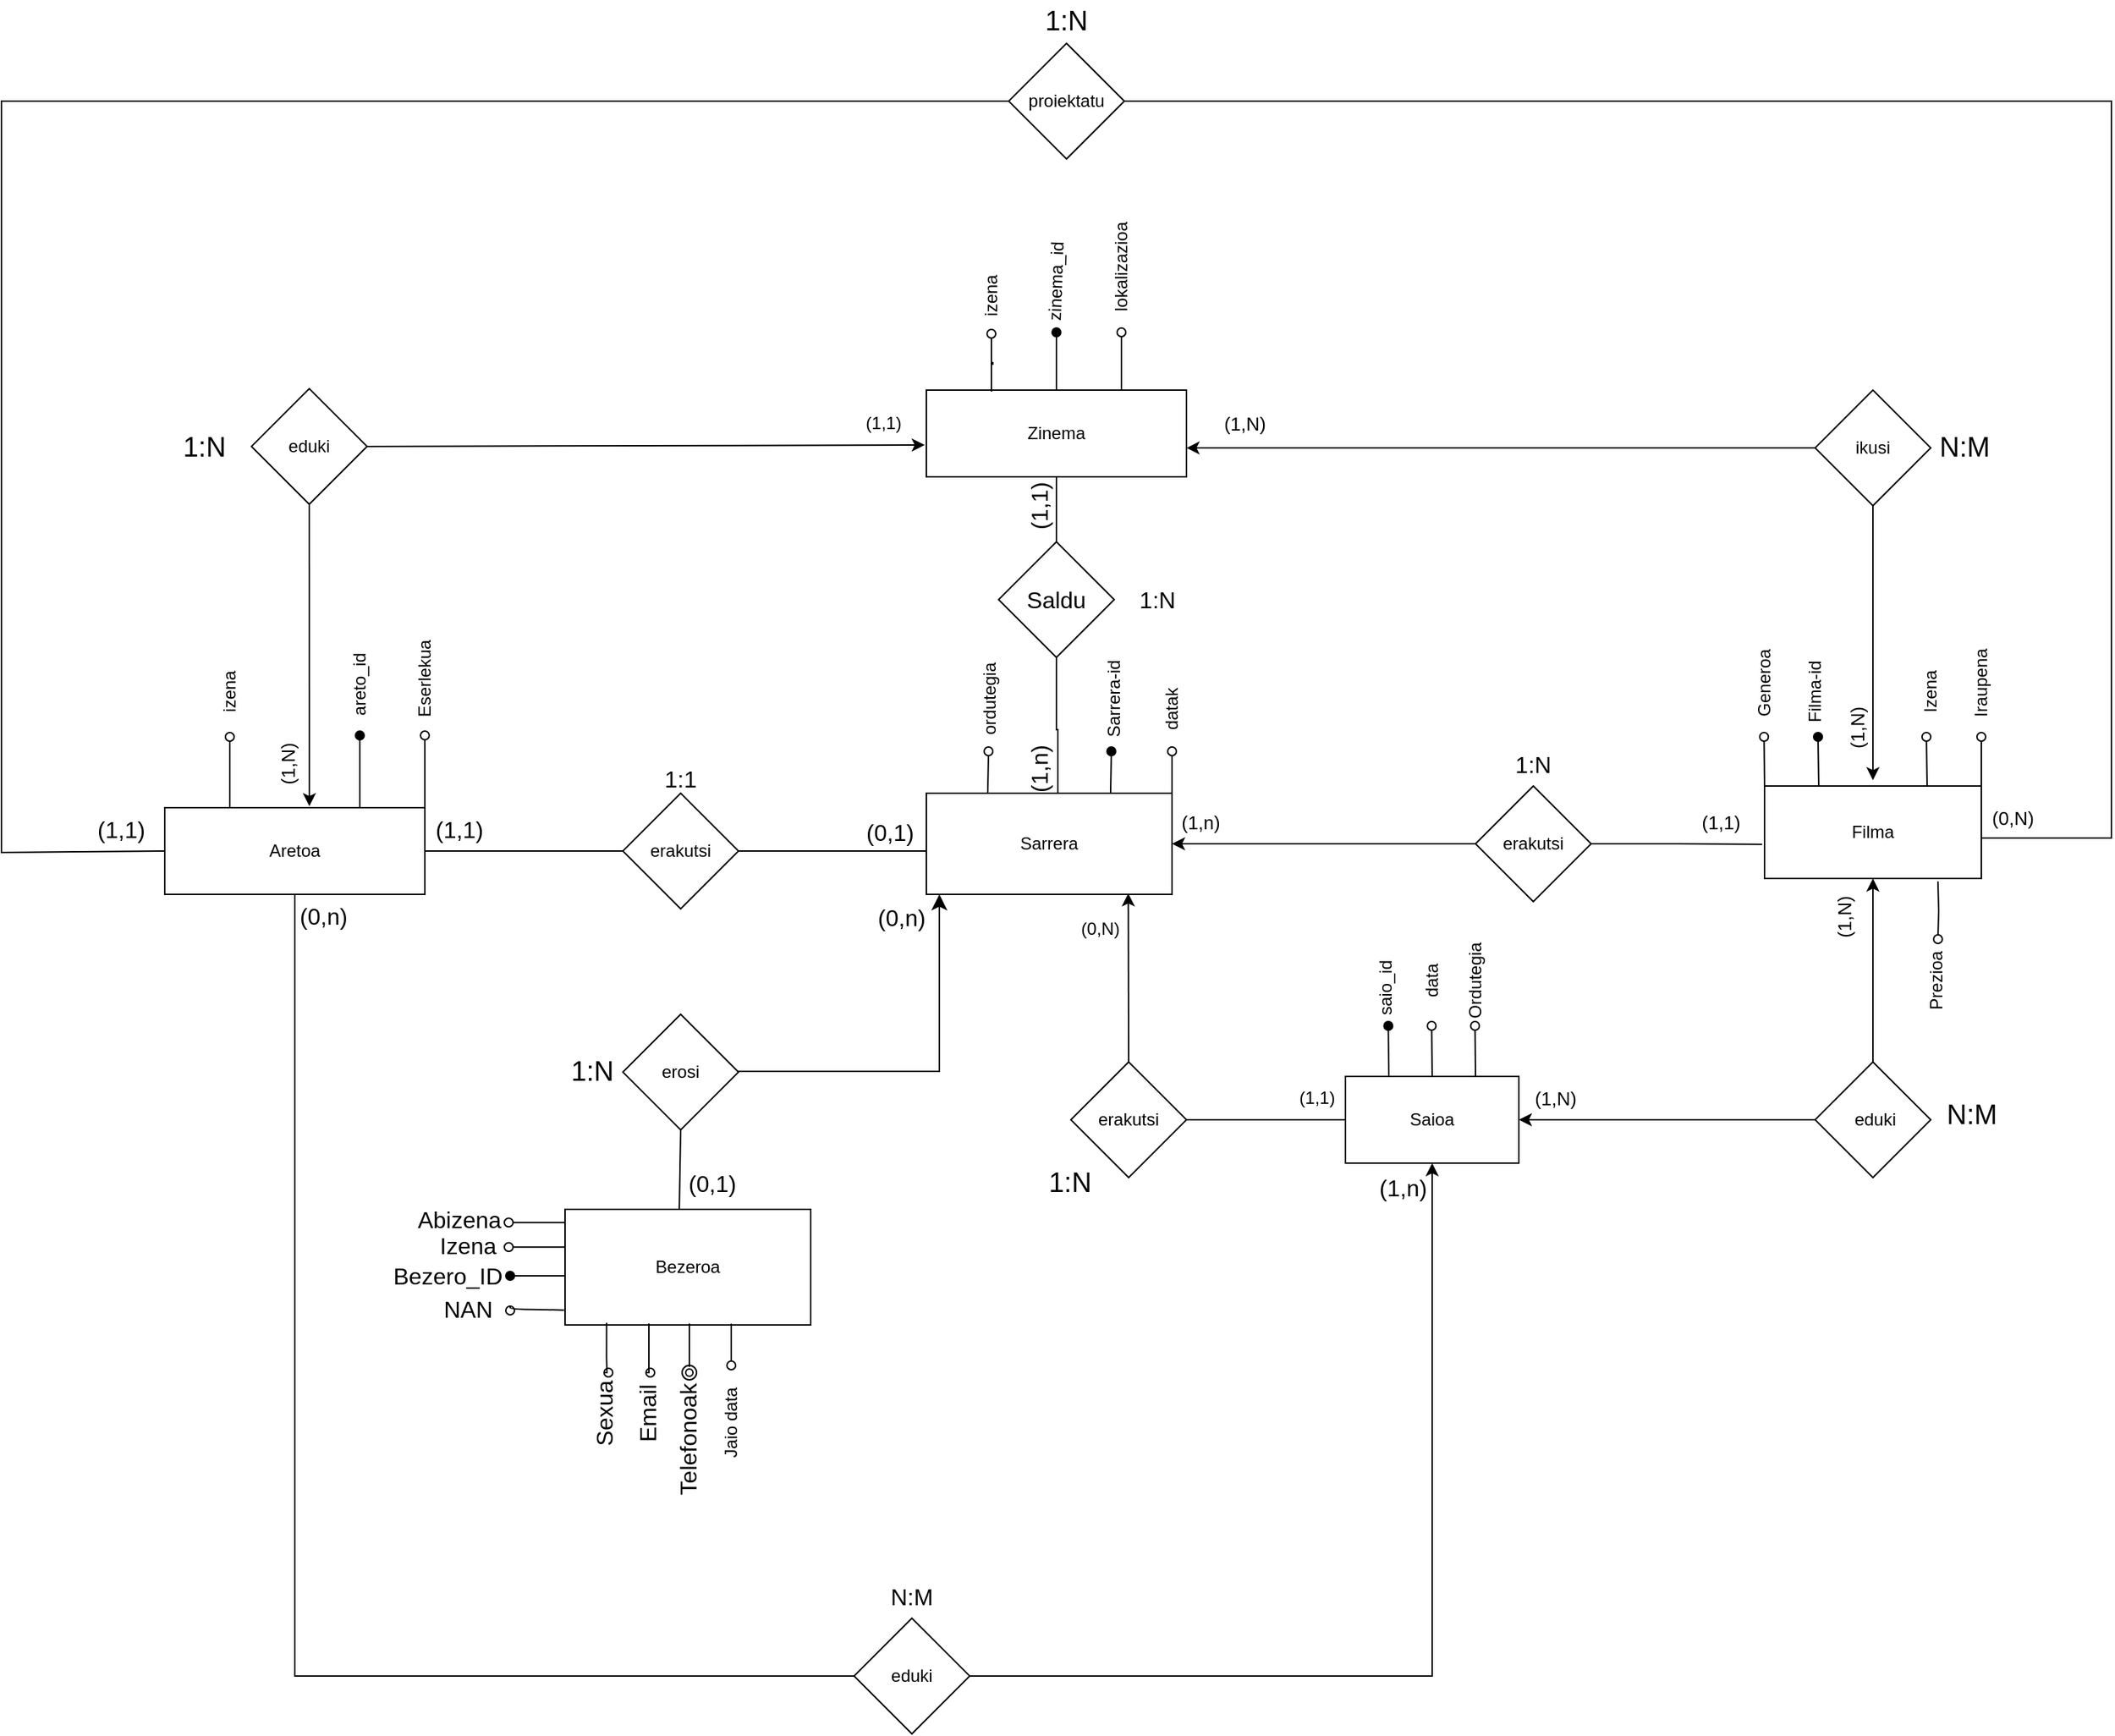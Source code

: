 <mxfile version="23.0.2" type="google">
  <diagram name="Página-1" id="Cx-z2yO7WmjjUm5L6ls4">
    <mxGraphModel grid="1" page="1" gridSize="10" guides="1" tooltips="1" connect="1" arrows="1" fold="1" pageScale="1" pageWidth="827" pageHeight="1169" math="0" shadow="0">
      <root>
        <mxCell id="0" />
        <mxCell id="1" parent="0" />
        <mxCell id="iCEelQpR8W68b0SyWvai-10" style="edgeStyle=orthogonalEdgeStyle;rounded=0;orthogonalLoop=1;jettySize=auto;html=1;exitX=0.5;exitY=0;exitDx=0;exitDy=0;endArrow=oval;endFill=1;strokeWidth=1;" edge="1" parent="1" source="iCEelQpR8W68b0SyWvai-1">
          <mxGeometry relative="1" as="geometry">
            <mxPoint x="430" y="80" as="targetPoint" />
          </mxGeometry>
        </mxCell>
        <mxCell id="iCEelQpR8W68b0SyWvai-11" style="edgeStyle=orthogonalEdgeStyle;rounded=0;orthogonalLoop=1;jettySize=auto;html=1;exitX=0.75;exitY=0;exitDx=0;exitDy=0;endArrow=oval;endFill=0;" edge="1" parent="1" source="iCEelQpR8W68b0SyWvai-1">
          <mxGeometry relative="1" as="geometry">
            <mxPoint x="475" y="80" as="targetPoint" />
          </mxGeometry>
        </mxCell>
        <mxCell id="iCEelQpR8W68b0SyWvai-1" value="Zinema" style="rounded=0;whiteSpace=wrap;html=1;" vertex="1" parent="1">
          <mxGeometry x="340" y="120" width="180" height="60" as="geometry" />
        </mxCell>
        <mxCell id="iCEelQpR8W68b0SyWvai-2" value="" style="endArrow=classic;html=1;rounded=0;entryX=-0.006;entryY=0.633;entryDx=0;entryDy=0;exitX=1;exitY=0.5;exitDx=0;exitDy=0;entryPerimeter=0;endFill=1;" edge="1" parent="1" source="iCEelQpR8W68b0SyWvai-4" target="iCEelQpR8W68b0SyWvai-1">
          <mxGeometry width="50" height="50" relative="1" as="geometry">
            <mxPoint x="180" y="140" as="sourcePoint" />
            <mxPoint x="440" y="380" as="targetPoint" />
          </mxGeometry>
        </mxCell>
        <mxCell id="iCEelQpR8W68b0SyWvai-18" style="edgeStyle=orthogonalEdgeStyle;rounded=0;orthogonalLoop=1;jettySize=auto;html=1;exitX=0.25;exitY=0;exitDx=0;exitDy=0;endArrow=oval;endFill=0;" edge="1" parent="1" source="iCEelQpR8W68b0SyWvai-3">
          <mxGeometry relative="1" as="geometry">
            <mxPoint x="-142" y="360" as="targetPoint" />
            <mxPoint x="-142" y="400" as="sourcePoint" />
          </mxGeometry>
        </mxCell>
        <mxCell id="iCEelQpR8W68b0SyWvai-20" style="edgeStyle=orthogonalEdgeStyle;rounded=0;orthogonalLoop=1;jettySize=auto;html=1;exitX=1;exitY=0;exitDx=0;exitDy=0;endArrow=oval;endFill=0;" edge="1" parent="1" source="iCEelQpR8W68b0SyWvai-3">
          <mxGeometry relative="1" as="geometry">
            <mxPoint x="-7" y="359" as="targetPoint" />
          </mxGeometry>
        </mxCell>
        <mxCell id="iCEelQpR8W68b0SyWvai-38" style="edgeStyle=orthogonalEdgeStyle;rounded=0;orthogonalLoop=1;jettySize=auto;html=1;exitX=1;exitY=0.5;exitDx=0;exitDy=0;endArrow=none;endFill=0;" edge="1" parent="1" source="iCEelQpR8W68b0SyWvai-3">
          <mxGeometry relative="1" as="geometry">
            <mxPoint x="130" y="439" as="targetPoint" />
          </mxGeometry>
        </mxCell>
        <mxCell id="iCEelQpR8W68b0SyWvai-3" value="Aretoa" style="rounded=0;whiteSpace=wrap;html=1;" vertex="1" parent="1">
          <mxGeometry x="-187" y="409" width="180" height="60" as="geometry" />
        </mxCell>
        <mxCell id="iCEelQpR8W68b0SyWvai-4" value="eduki" style="rhombus;whiteSpace=wrap;html=1;" vertex="1" parent="1">
          <mxGeometry x="-127" y="119" width="80" height="80" as="geometry" />
        </mxCell>
        <mxCell id="iCEelQpR8W68b0SyWvai-6" value="" style="endArrow=none;html=1;rounded=0;entryX=0.5;entryY=1;entryDx=0;entryDy=0;exitX=0.556;exitY=-0.017;exitDx=0;exitDy=0;exitPerimeter=0;endFill=0;startArrow=classic;startFill=1;" edge="1" parent="1" source="iCEelQpR8W68b0SyWvai-3" target="iCEelQpR8W68b0SyWvai-4">
          <mxGeometry width="50" height="50" relative="1" as="geometry">
            <mxPoint x="-87" y="269" as="sourcePoint" />
            <mxPoint x="173" y="349" as="targetPoint" />
          </mxGeometry>
        </mxCell>
        <mxCell id="iCEelQpR8W68b0SyWvai-12" value="zinema_id" style="text;html=1;align=center;verticalAlign=middle;resizable=0;points=[];autosize=1;strokeColor=none;fillColor=none;rotation=-88;" vertex="1" parent="1">
          <mxGeometry x="390" y="30" width="80" height="30" as="geometry" />
        </mxCell>
        <mxCell id="iCEelQpR8W68b0SyWvai-13" value="lokalizazioa" style="text;html=1;align=center;verticalAlign=middle;resizable=0;points=[];autosize=1;strokeColor=none;fillColor=none;rotation=-90;" vertex="1" parent="1">
          <mxGeometry x="430" y="20" width="90" height="30" as="geometry" />
        </mxCell>
        <mxCell id="iCEelQpR8W68b0SyWvai-14" style="edgeStyle=orthogonalEdgeStyle;rounded=0;orthogonalLoop=1;jettySize=auto;html=1;exitX=0.75;exitY=0;exitDx=0;exitDy=0;endArrow=oval;endFill=0;" edge="1" parent="1">
          <mxGeometry relative="1" as="geometry">
            <mxPoint x="385" y="81" as="targetPoint" />
            <mxPoint x="385" y="121" as="sourcePoint" />
            <Array as="points">
              <mxPoint x="385" y="101" />
              <mxPoint x="386" y="101" />
              <mxPoint x="386" y="102" />
              <mxPoint x="385" y="102" />
            </Array>
          </mxGeometry>
        </mxCell>
        <mxCell id="iCEelQpR8W68b0SyWvai-15" value="izena" style="text;html=1;align=center;verticalAlign=middle;resizable=0;points=[];autosize=1;strokeColor=none;fillColor=none;rotation=-90;" vertex="1" parent="1">
          <mxGeometry x="360" y="40" width="50" height="30" as="geometry" />
        </mxCell>
        <mxCell id="iCEelQpR8W68b0SyWvai-19" value="izena" style="text;html=1;align=center;verticalAlign=middle;resizable=0;points=[];autosize=1;strokeColor=none;fillColor=none;rotation=-90;" vertex="1" parent="1">
          <mxGeometry x="-167" y="314" width="50" height="30" as="geometry" />
        </mxCell>
        <mxCell id="iCEelQpR8W68b0SyWvai-21" value="Eserlekua" style="text;html=1;align=center;verticalAlign=middle;resizable=0;points=[];autosize=1;strokeColor=none;fillColor=none;rotation=-90;" vertex="1" parent="1">
          <mxGeometry x="-47" y="305" width="80" height="30" as="geometry" />
        </mxCell>
        <mxCell id="iCEelQpR8W68b0SyWvai-24" value="" style="edgeStyle=orthogonalEdgeStyle;rounded=0;orthogonalLoop=1;jettySize=auto;html=1;exitX=0.75;exitY=0;exitDx=0;exitDy=0;endArrow=oval;endFill=1;" edge="1" parent="1" source="iCEelQpR8W68b0SyWvai-3">
          <mxGeometry relative="1" as="geometry">
            <mxPoint x="-52" y="359" as="targetPoint" />
            <mxPoint x="-52" y="269" as="sourcePoint" />
          </mxGeometry>
        </mxCell>
        <mxCell id="iCEelQpR8W68b0SyWvai-17" value="areto_id" style="text;html=1;align=center;verticalAlign=middle;resizable=0;points=[];autosize=1;strokeColor=none;fillColor=none;rotation=-90;" vertex="1" parent="1">
          <mxGeometry x="-87" y="309" width="70" height="30" as="geometry" />
        </mxCell>
        <mxCell id="iCEelQpR8W68b0SyWvai-25" value="" style="endArrow=none;html=1;rounded=0;entryX=0.5;entryY=1;entryDx=0;entryDy=0;" edge="1" parent="1" target="iCEelQpR8W68b0SyWvai-1">
          <mxGeometry width="50" height="50" relative="1" as="geometry">
            <mxPoint x="430" y="250" as="sourcePoint" />
            <mxPoint x="440" y="320" as="targetPoint" />
          </mxGeometry>
        </mxCell>
        <mxCell id="iCEelQpR8W68b0SyWvai-27" style="edgeStyle=orthogonalEdgeStyle;rounded=0;orthogonalLoop=1;jettySize=auto;html=1;exitX=0.5;exitY=1;exitDx=0;exitDy=0;endArrow=none;endFill=0;" edge="1" parent="1" source="iCEelQpR8W68b0SyWvai-26">
          <mxGeometry relative="1" as="geometry">
            <mxPoint x="431" y="390" as="targetPoint" />
            <Array as="points">
              <mxPoint x="430" y="355" />
              <mxPoint x="431" y="355" />
              <mxPoint x="431" y="399" />
            </Array>
          </mxGeometry>
        </mxCell>
        <mxCell id="iCEelQpR8W68b0SyWvai-26" value="" style="rhombus;whiteSpace=wrap;html=1;" vertex="1" parent="1">
          <mxGeometry x="390" y="225" width="80" height="80" as="geometry" />
        </mxCell>
        <mxCell id="iCEelQpR8W68b0SyWvai-29" style="edgeStyle=orthogonalEdgeStyle;rounded=0;orthogonalLoop=1;jettySize=auto;html=1;exitX=0.75;exitY=0;exitDx=0;exitDy=0;endArrow=oval;endFill=1;" edge="1" parent="1" source="iCEelQpR8W68b0SyWvai-28">
          <mxGeometry relative="1" as="geometry">
            <mxPoint x="468" y="370" as="targetPoint" />
          </mxGeometry>
        </mxCell>
        <mxCell id="iCEelQpR8W68b0SyWvai-30" style="edgeStyle=orthogonalEdgeStyle;rounded=0;orthogonalLoop=1;jettySize=auto;html=1;exitX=0.25;exitY=0;exitDx=0;exitDy=0;endArrow=oval;endFill=0;" edge="1" parent="1" source="iCEelQpR8W68b0SyWvai-28">
          <mxGeometry relative="1" as="geometry">
            <mxPoint x="383" y="370" as="targetPoint" />
          </mxGeometry>
        </mxCell>
        <mxCell id="iCEelQpR8W68b0SyWvai-31" style="edgeStyle=orthogonalEdgeStyle;rounded=0;orthogonalLoop=1;jettySize=auto;html=1;exitX=1;exitY=0;exitDx=0;exitDy=0;endArrow=oval;endFill=0;" edge="1" parent="1" source="iCEelQpR8W68b0SyWvai-28">
          <mxGeometry relative="1" as="geometry">
            <mxPoint x="510" y="370" as="targetPoint" />
          </mxGeometry>
        </mxCell>
        <mxCell id="iCEelQpR8W68b0SyWvai-42" style="edgeStyle=orthogonalEdgeStyle;rounded=0;orthogonalLoop=1;jettySize=auto;html=1;exitX=1;exitY=0.5;exitDx=0;exitDy=0;endArrow=none;endFill=0;startArrow=classic;startFill=1;" edge="1" parent="1" source="iCEelQpR8W68b0SyWvai-28">
          <mxGeometry relative="1" as="geometry">
            <mxPoint x="720" y="434" as="targetPoint" />
          </mxGeometry>
        </mxCell>
        <mxCell id="iCEelQpR8W68b0SyWvai-28" value="Sarrera" style="rounded=0;whiteSpace=wrap;html=1;" vertex="1" parent="1">
          <mxGeometry x="340" y="399" width="170" height="70" as="geometry" />
        </mxCell>
        <mxCell id="iCEelQpR8W68b0SyWvai-32" value="Sarrera-id" style="text;html=1;align=center;verticalAlign=middle;resizable=0;points=[];autosize=1;strokeColor=none;fillColor=none;rotation=-90;" vertex="1" parent="1">
          <mxGeometry x="430" y="319" width="80" height="30" as="geometry" />
        </mxCell>
        <mxCell id="iCEelQpR8W68b0SyWvai-33" value="datak" style="text;html=1;align=center;verticalAlign=middle;resizable=0;points=[];autosize=1;strokeColor=none;fillColor=none;rotation=-90;" vertex="1" parent="1">
          <mxGeometry x="485" y="326" width="50" height="30" as="geometry" />
        </mxCell>
        <mxCell id="iCEelQpR8W68b0SyWvai-34" value="ordutegia" style="text;html=1;align=center;verticalAlign=middle;resizable=0;points=[];autosize=1;strokeColor=none;fillColor=none;rotation=-90;" vertex="1" parent="1">
          <mxGeometry x="349" y="319" width="70" height="30" as="geometry" />
        </mxCell>
        <mxCell id="_75wZV00d6pTDZspQu4P-1" value="Saldu" style="text;html=1;strokeColor=none;fillColor=none;align=center;verticalAlign=middle;whiteSpace=wrap;rounded=0;fontSize=16;" vertex="1" parent="1">
          <mxGeometry x="405" y="255" width="50" height="20" as="geometry" />
        </mxCell>
        <mxCell id="iCEelQpR8W68b0SyWvai-39" value="erakutsi" style="rhombus;whiteSpace=wrap;html=1;" vertex="1" parent="1">
          <mxGeometry x="130" y="399" width="80" height="80" as="geometry" />
        </mxCell>
        <mxCell id="iCEelQpR8W68b0SyWvai-41" style="edgeStyle=orthogonalEdgeStyle;rounded=0;orthogonalLoop=1;jettySize=auto;html=1;exitX=1;exitY=0.5;exitDx=0;exitDy=0;endArrow=none;endFill=0;" edge="1" parent="1" source="iCEelQpR8W68b0SyWvai-39">
          <mxGeometry relative="1" as="geometry">
            <mxPoint x="340" y="439" as="targetPoint" />
          </mxGeometry>
        </mxCell>
        <mxCell id="iCEelQpR8W68b0SyWvai-43" value="erakutsi" style="rhombus;whiteSpace=wrap;html=1;" vertex="1" parent="1">
          <mxGeometry x="720" y="394" width="80" height="80" as="geometry" />
        </mxCell>
        <mxCell id="ZefZ5wgN9eoWKqnJJMVi-10" style="edgeStyle=orthogonalEdgeStyle;rounded=0;orthogonalLoop=1;jettySize=auto;html=1;exitX=1;exitY=0.5;exitDx=0;exitDy=0;entryX=1;entryY=0.5;entryDx=0;entryDy=0;endArrow=none;endFill=0;" edge="1" parent="1" source="iCEelQpR8W68b0SyWvai-45" target="C2vpB9DQUcM9V20TogkW-36">
          <mxGeometry relative="1" as="geometry">
            <Array as="points">
              <mxPoint x="1070" y="430" />
              <mxPoint x="1160" y="430" />
              <mxPoint x="1160" y="-80" />
            </Array>
            <mxPoint x="1070" y="478.0" as="sourcePoint" />
            <mxPoint x="660" y="895" as="targetPoint" />
          </mxGeometry>
        </mxCell>
        <mxCell id="ZefZ5wgN9eoWKqnJJMVi-11" style="edgeStyle=orthogonalEdgeStyle;rounded=0;orthogonalLoop=1;jettySize=auto;html=1;exitX=0.5;exitY=1;exitDx=0;exitDy=0;endArrow=none;endFill=0;startArrow=classic;startFill=1;" edge="1" parent="1" source="iCEelQpR8W68b0SyWvai-45" target="ZefZ5wgN9eoWKqnJJMVi-12">
          <mxGeometry relative="1" as="geometry">
            <mxPoint x="995" y="540" as="targetPoint" />
          </mxGeometry>
        </mxCell>
        <mxCell id="ZefZ5wgN9eoWKqnJJMVi-20" style="edgeStyle=orthogonalEdgeStyle;rounded=0;orthogonalLoop=1;jettySize=auto;html=1;exitX=0.25;exitY=0;exitDx=0;exitDy=0;endArrow=oval;endFill=1;" edge="1" parent="1" source="iCEelQpR8W68b0SyWvai-45">
          <mxGeometry relative="1" as="geometry">
            <mxPoint x="957" y="360" as="targetPoint" />
          </mxGeometry>
        </mxCell>
        <mxCell id="ZefZ5wgN9eoWKqnJJMVi-21" style="edgeStyle=orthogonalEdgeStyle;rounded=0;orthogonalLoop=1;jettySize=auto;html=1;exitX=0.75;exitY=0;exitDx=0;exitDy=0;endArrow=oval;endFill=0;" edge="1" parent="1" source="iCEelQpR8W68b0SyWvai-45">
          <mxGeometry relative="1" as="geometry">
            <mxPoint x="1032" y="360" as="targetPoint" />
          </mxGeometry>
        </mxCell>
        <mxCell id="ZefZ5wgN9eoWKqnJJMVi-22" style="edgeStyle=orthogonalEdgeStyle;rounded=0;orthogonalLoop=1;jettySize=auto;html=1;exitX=1;exitY=0;exitDx=0;exitDy=0;endArrow=oval;endFill=0;" edge="1" parent="1" source="iCEelQpR8W68b0SyWvai-45">
          <mxGeometry relative="1" as="geometry">
            <mxPoint x="1070" y="360" as="targetPoint" />
          </mxGeometry>
        </mxCell>
        <mxCell id="ZefZ5wgN9eoWKqnJJMVi-23" style="edgeStyle=orthogonalEdgeStyle;rounded=0;orthogonalLoop=1;jettySize=auto;html=1;exitX=0;exitY=0;exitDx=0;exitDy=0;endArrow=oval;endFill=0;" edge="1" parent="1" source="iCEelQpR8W68b0SyWvai-45">
          <mxGeometry relative="1" as="geometry">
            <mxPoint x="919.667" y="360" as="targetPoint" />
          </mxGeometry>
        </mxCell>
        <mxCell id="iCEelQpR8W68b0SyWvai-45" value="Filma" style="rounded=0;whiteSpace=wrap;html=1;" vertex="1" parent="1">
          <mxGeometry x="920" y="394" width="150" height="64" as="geometry" />
        </mxCell>
        <mxCell id="iCEelQpR8W68b0SyWvai-50" value="" style="endArrow=none;html=1;rounded=0;entryX=0;entryY=0.5;entryDx=0;entryDy=0;exitX=0;exitY=0.5;exitDx=0;exitDy=0;" edge="1" parent="1" source="C2vpB9DQUcM9V20TogkW-36" target="iCEelQpR8W68b0SyWvai-3">
          <mxGeometry width="50" height="50" relative="1" as="geometry">
            <mxPoint x="580" y="893" as="sourcePoint" />
            <mxPoint x="-97" y="490" as="targetPoint" />
            <Array as="points">
              <mxPoint x="-300" y="-80" />
              <mxPoint x="-300" y="440" />
            </Array>
          </mxGeometry>
        </mxCell>
        <mxCell id="iCEelQpR8W68b0SyWvai-52" value="" style="endArrow=none;html=1;rounded=0;entryX=0.5;entryY=1;entryDx=0;entryDy=0;endFill=0;startArrow=classic;startFill=1;" edge="1" parent="1" target="iCEelQpR8W68b0SyWvai-53">
          <mxGeometry width="50" height="50" relative="1" as="geometry">
            <mxPoint x="995" y="390" as="sourcePoint" />
            <mxPoint x="1000" y="210" as="targetPoint" />
            <Array as="points" />
          </mxGeometry>
        </mxCell>
        <mxCell id="iCEelQpR8W68b0SyWvai-54" style="edgeStyle=orthogonalEdgeStyle;rounded=0;orthogonalLoop=1;jettySize=auto;html=1;exitX=0;exitY=0.5;exitDx=0;exitDy=0;entryX=1;entryY=0.667;entryDx=0;entryDy=0;entryPerimeter=0;endArrow=classic;endFill=1;" edge="1" parent="1" source="iCEelQpR8W68b0SyWvai-53" target="iCEelQpR8W68b0SyWvai-1">
          <mxGeometry relative="1" as="geometry" />
        </mxCell>
        <mxCell id="iCEelQpR8W68b0SyWvai-53" value="ikusi" style="rhombus;whiteSpace=wrap;html=1;" vertex="1" parent="1">
          <mxGeometry x="955" y="120" width="80" height="80" as="geometry" />
        </mxCell>
        <mxCell id="ZefZ5wgN9eoWKqnJJMVi-4" value="Bezeroa" style="rounded=0;whiteSpace=wrap;html=1;" vertex="1" parent="1">
          <mxGeometry x="90" y="687" width="170" height="80" as="geometry" />
        </mxCell>
        <mxCell id="ZefZ5wgN9eoWKqnJJMVi-7" value="" style="endArrow=none;html=1;rounded=0;entryX=0.465;entryY=0;entryDx=0;entryDy=0;exitX=0.5;exitY=1;exitDx=0;exitDy=0;entryPerimeter=0;endFill=0;" edge="1" parent="1" source="ZefZ5wgN9eoWKqnJJMVi-9" target="ZefZ5wgN9eoWKqnJJMVi-4">
          <mxGeometry width="50" height="50" relative="1" as="geometry">
            <mxPoint x="175" y="617" as="sourcePoint" />
            <mxPoint x="235" y="517" as="targetPoint" />
          </mxGeometry>
        </mxCell>
        <mxCell id="ZefZ5wgN9eoWKqnJJMVi-9" value="erosi" style="rhombus;whiteSpace=wrap;html=1;" vertex="1" parent="1">
          <mxGeometry x="130" y="552" width="80" height="80" as="geometry" />
        </mxCell>
        <mxCell id="C2vpB9DQUcM9V20TogkW-6" value="" style="endArrow=none;html=1;rounded=0;fontSize=12;startSize=8;endSize=8;curved=1;" edge="1" parent="1">
          <mxGeometry width="50" height="50" relative="1" as="geometry">
            <mxPoint x="209" y="591.5" as="sourcePoint" />
            <mxPoint x="349" y="591.5" as="targetPoint" />
          </mxGeometry>
        </mxCell>
        <mxCell id="ZefZ5wgN9eoWKqnJJMVi-12" value="&amp;nbsp;eduki" style="rhombus;whiteSpace=wrap;html=1;" vertex="1" parent="1">
          <mxGeometry x="955" y="585" width="80" height="80" as="geometry" />
        </mxCell>
        <mxCell id="ZefZ5wgN9eoWKqnJJMVi-13" value="" style="endArrow=none;html=1;rounded=0;entryX=0;entryY=0.5;entryDx=0;entryDy=0;startArrow=classic;startFill=1;" edge="1" parent="1" target="ZefZ5wgN9eoWKqnJJMVi-12">
          <mxGeometry width="50" height="50" relative="1" as="geometry">
            <mxPoint x="750" y="625" as="sourcePoint" />
            <mxPoint x="870" y="610" as="targetPoint" />
          </mxGeometry>
        </mxCell>
        <mxCell id="ZefZ5wgN9eoWKqnJJMVi-28" style="edgeStyle=orthogonalEdgeStyle;rounded=0;orthogonalLoop=1;jettySize=auto;html=1;exitX=0.5;exitY=1;exitDx=0;exitDy=0;endArrow=none;endFill=0;startArrow=classic;startFill=1;" edge="1" parent="1" source="ZefZ5wgN9eoWKqnJJMVi-15" target="ZefZ5wgN9eoWKqnJJMVi-29">
          <mxGeometry relative="1" as="geometry">
            <mxPoint x="230" y="1011.667" as="targetPoint" />
            <Array as="points">
              <mxPoint x="690" y="1010" />
            </Array>
          </mxGeometry>
        </mxCell>
        <mxCell id="ZefZ5wgN9eoWKqnJJMVi-35" style="edgeStyle=orthogonalEdgeStyle;rounded=0;orthogonalLoop=1;jettySize=auto;html=1;exitX=0.25;exitY=0;exitDx=0;exitDy=0;endArrow=oval;endFill=1;" edge="1" parent="1" source="ZefZ5wgN9eoWKqnJJMVi-15">
          <mxGeometry relative="1" as="geometry">
            <mxPoint x="659.667" y="560" as="targetPoint" />
          </mxGeometry>
        </mxCell>
        <mxCell id="ZefZ5wgN9eoWKqnJJMVi-36" style="edgeStyle=orthogonalEdgeStyle;rounded=0;orthogonalLoop=1;jettySize=auto;html=1;exitX=0.5;exitY=0;exitDx=0;exitDy=0;endArrow=oval;endFill=0;" edge="1" parent="1" source="ZefZ5wgN9eoWKqnJJMVi-15">
          <mxGeometry relative="1" as="geometry">
            <mxPoint x="689.667" y="560" as="targetPoint" />
          </mxGeometry>
        </mxCell>
        <mxCell id="ZefZ5wgN9eoWKqnJJMVi-37" style="edgeStyle=orthogonalEdgeStyle;rounded=0;orthogonalLoop=1;jettySize=auto;html=1;exitX=0.75;exitY=0;exitDx=0;exitDy=0;endArrow=oval;endFill=0;" edge="1" parent="1" source="ZefZ5wgN9eoWKqnJJMVi-15">
          <mxGeometry relative="1" as="geometry">
            <mxPoint x="719.667" y="560" as="targetPoint" />
          </mxGeometry>
        </mxCell>
        <mxCell id="ZefZ5wgN9eoWKqnJJMVi-15" value="Saioa" style="rounded=0;whiteSpace=wrap;html=1;" vertex="1" parent="1">
          <mxGeometry x="630" y="595" width="120" height="60" as="geometry" />
        </mxCell>
        <mxCell id="ZefZ5wgN9eoWKqnJJMVi-16" value="erakutsi" style="rhombus;whiteSpace=wrap;html=1;" vertex="1" parent="1">
          <mxGeometry x="440" y="585" width="80" height="80" as="geometry" />
        </mxCell>
        <mxCell id="ZefZ5wgN9eoWKqnJJMVi-17" value="" style="endArrow=none;html=1;rounded=0;entryX=1;entryY=0.5;entryDx=0;entryDy=0;exitX=0;exitY=0.5;exitDx=0;exitDy=0;" edge="1" parent="1" source="ZefZ5wgN9eoWKqnJJMVi-15" target="ZefZ5wgN9eoWKqnJJMVi-16">
          <mxGeometry width="50" height="50" relative="1" as="geometry">
            <mxPoint x="660" y="740" as="sourcePoint" />
            <mxPoint x="710" y="720" as="targetPoint" />
          </mxGeometry>
        </mxCell>
        <mxCell id="ZefZ5wgN9eoWKqnJJMVi-18" value="" style="endArrow=classic;html=1;rounded=0;entryX=0.822;entryY=0.99;entryDx=0;entryDy=0;entryPerimeter=0;exitX=0.5;exitY=0;exitDx=0;exitDy=0;endFill=1;" edge="1" parent="1" source="ZefZ5wgN9eoWKqnJJMVi-16" target="iCEelQpR8W68b0SyWvai-28">
          <mxGeometry width="50" height="50" relative="1" as="geometry">
            <mxPoint x="480" y="580" as="sourcePoint" />
            <mxPoint x="560" y="610" as="targetPoint" />
          </mxGeometry>
        </mxCell>
        <mxCell id="ZefZ5wgN9eoWKqnJJMVi-19" style="edgeStyle=orthogonalEdgeStyle;rounded=0;orthogonalLoop=1;jettySize=auto;html=1;exitX=1;exitY=0.5;exitDx=0;exitDy=0;entryX=-0.011;entryY=0.63;entryDx=0;entryDy=0;entryPerimeter=0;endArrow=none;endFill=0;" edge="1" parent="1" source="iCEelQpR8W68b0SyWvai-43" target="iCEelQpR8W68b0SyWvai-45">
          <mxGeometry relative="1" as="geometry" />
        </mxCell>
        <mxCell id="C2vpB9DQUcM9V20TogkW-9" value="Bezero_ID" style="text;html=1;strokeColor=none;fillColor=none;align=center;verticalAlign=middle;whiteSpace=wrap;rounded=0;fontSize=16;" vertex="1" parent="1">
          <mxGeometry x="-21" y="718" width="60" height="30" as="geometry" />
        </mxCell>
        <mxCell id="C2vpB9DQUcM9V20TogkW-10" style="edgeStyle=orthogonalEdgeStyle;rounded=0;orthogonalLoop=1;jettySize=auto;html=1;exitX=0;exitY=0.5;exitDx=0;exitDy=0;endArrow=oval;endFill=1;entryX=0.983;entryY=0.586;entryDx=0;entryDy=0;entryPerimeter=0;" edge="1" parent="1">
          <mxGeometry relative="1" as="geometry">
            <mxPoint x="51.98" y="733.58" as="targetPoint" />
            <mxPoint x="90" y="733" as="sourcePoint" />
          </mxGeometry>
        </mxCell>
        <mxCell id="C2vpB9DQUcM9V20TogkW-13" style="edgeStyle=orthogonalEdgeStyle;rounded=1;orthogonalLoop=1;jettySize=auto;html=1;exitX=0.002;exitY=0.809;exitDx=0;exitDy=0;endArrow=oval;endFill=0;exitPerimeter=0;entryX=1;entryY=0.5;entryDx=0;entryDy=0;strokeColor=default;curved=0;" edge="1" parent="1">
          <mxGeometry relative="1" as="geometry">
            <mxPoint x="52" y="757" as="targetPoint" />
            <mxPoint x="89.34" y="756.72" as="sourcePoint" />
            <Array as="points">
              <mxPoint x="87" y="757" />
              <mxPoint x="52" y="756" />
            </Array>
          </mxGeometry>
        </mxCell>
        <mxCell id="C2vpB9DQUcM9V20TogkW-14" value="NAN" style="text;html=1;strokeColor=none;fillColor=none;align=center;verticalAlign=middle;whiteSpace=wrap;rounded=0;fontSize=16;" vertex="1" parent="1">
          <mxGeometry x="-7" y="741" width="60" height="30" as="geometry" />
        </mxCell>
        <mxCell id="ZefZ5wgN9eoWKqnJJMVi-24" value="Filma-id" style="text;html=1;align=center;verticalAlign=middle;resizable=0;points=[];autosize=1;strokeColor=none;fillColor=none;rotation=-90;" vertex="1" parent="1">
          <mxGeometry x="920" y="314" width="70" height="30" as="geometry" />
        </mxCell>
        <mxCell id="ZefZ5wgN9eoWKqnJJMVi-25" value="Izena" style="text;html=1;align=center;verticalAlign=middle;resizable=0;points=[];autosize=1;strokeColor=none;fillColor=none;rotation=-90;" vertex="1" parent="1">
          <mxGeometry x="1010" y="314" width="50" height="30" as="geometry" />
        </mxCell>
        <mxCell id="ZefZ5wgN9eoWKqnJJMVi-26" value="Iraupena" style="text;html=1;align=center;verticalAlign=middle;resizable=0;points=[];autosize=1;strokeColor=none;fillColor=none;rotation=-90;" vertex="1" parent="1">
          <mxGeometry x="1035" y="308" width="70" height="30" as="geometry" />
        </mxCell>
        <mxCell id="ZefZ5wgN9eoWKqnJJMVi-27" value="Generoa" style="text;html=1;align=center;verticalAlign=middle;resizable=0;points=[];autosize=1;strokeColor=none;fillColor=none;rotation=-90;" vertex="1" parent="1">
          <mxGeometry x="885" y="308" width="70" height="30" as="geometry" />
        </mxCell>
        <mxCell id="C2vpB9DQUcM9V20TogkW-19" style="edgeStyle=orthogonalEdgeStyle;rounded=0;orthogonalLoop=1;jettySize=auto;html=1;exitX=-0.006;exitY=0.214;exitDx=0;exitDy=0;endArrow=oval;endFill=0;exitPerimeter=0;" edge="1" parent="1">
          <mxGeometry relative="1" as="geometry">
            <mxPoint x="51" y="713" as="targetPoint" />
            <mxPoint x="89.98" y="713.12" as="sourcePoint" />
          </mxGeometry>
        </mxCell>
        <mxCell id="C2vpB9DQUcM9V20TogkW-20" value="Izena" style="text;html=1;strokeColor=none;fillColor=none;align=center;verticalAlign=middle;whiteSpace=wrap;rounded=0;fontSize=16;" vertex="1" parent="1">
          <mxGeometry x="-7" y="697" width="60" height="30" as="geometry" />
        </mxCell>
        <mxCell id="C2vpB9DQUcM9V20TogkW-21" style="edgeStyle=orthogonalEdgeStyle;rounded=0;orthogonalLoop=1;jettySize=auto;html=1;exitX=-0.006;exitY=0.214;exitDx=0;exitDy=0;endArrow=oval;endFill=0;exitPerimeter=0;" edge="1" parent="1">
          <mxGeometry relative="1" as="geometry">
            <mxPoint x="51" y="696" as="targetPoint" />
            <mxPoint x="89.98" y="696.12" as="sourcePoint" />
          </mxGeometry>
        </mxCell>
        <mxCell id="C2vpB9DQUcM9V20TogkW-22" value="Abizena" style="text;html=1;strokeColor=none;fillColor=none;align=center;verticalAlign=middle;whiteSpace=wrap;rounded=0;fontSize=16;" vertex="1" parent="1">
          <mxGeometry x="-13" y="679" width="60" height="30" as="geometry" />
        </mxCell>
        <mxCell id="C2vpB9DQUcM9V20TogkW-23" style="edgeStyle=orthogonalEdgeStyle;rounded=0;orthogonalLoop=1;jettySize=auto;html=1;exitX=0.169;exitY=0.982;exitDx=0;exitDy=0;endArrow=oval;endFill=0;exitPerimeter=0;" edge="1" parent="1" source="ZefZ5wgN9eoWKqnJJMVi-4">
          <mxGeometry relative="1" as="geometry">
            <mxPoint x="120" y="800" as="targetPoint" />
            <mxPoint x="99.98" y="706.12" as="sourcePoint" />
            <Array as="points">
              <mxPoint x="119" y="790" />
              <mxPoint x="119" y="790" />
              <mxPoint x="119" y="800" />
            </Array>
          </mxGeometry>
        </mxCell>
        <mxCell id="C2vpB9DQUcM9V20TogkW-24" value="Sexua" style="text;html=1;strokeColor=none;fillColor=none;align=center;verticalAlign=middle;whiteSpace=wrap;rounded=0;fontSize=16;rotation=-90;" vertex="1" parent="1">
          <mxGeometry x="87" y="813" width="60" height="30" as="geometry" />
        </mxCell>
        <mxCell id="C2vpB9DQUcM9V20TogkW-25" style="edgeStyle=orthogonalEdgeStyle;rounded=0;orthogonalLoop=1;jettySize=auto;html=1;exitX=0.169;exitY=0.982;exitDx=0;exitDy=0;endArrow=oval;endFill=0;exitPerimeter=0;" edge="1" parent="1">
          <mxGeometry relative="1" as="geometry">
            <mxPoint x="149" y="800" as="targetPoint" />
            <mxPoint x="148" y="766" as="sourcePoint" />
            <Array as="points">
              <mxPoint x="148" y="790" />
              <mxPoint x="148" y="790" />
              <mxPoint x="148" y="800" />
            </Array>
          </mxGeometry>
        </mxCell>
        <mxCell id="C2vpB9DQUcM9V20TogkW-26" value="Email" style="text;html=1;strokeColor=none;fillColor=none;align=center;verticalAlign=middle;whiteSpace=wrap;rounded=0;fontSize=16;rotation=-90;" vertex="1" parent="1">
          <mxGeometry x="117" y="813" width="60" height="30" as="geometry" />
        </mxCell>
        <mxCell id="C2vpB9DQUcM9V20TogkW-28" value="Telefonoak" style="text;html=1;strokeColor=none;fillColor=none;align=center;verticalAlign=middle;whiteSpace=wrap;rounded=0;fontSize=16;rotation=-90;" vertex="1" parent="1">
          <mxGeometry x="145" y="831" width="60" height="30" as="geometry" />
        </mxCell>
        <mxCell id="C2vpB9DQUcM9V20TogkW-29" value="" style="ellipse;whiteSpace=wrap;html=1;aspect=fixed;fontSize=16;" vertex="1" parent="1">
          <mxGeometry x="171" y="795" width="10" height="10" as="geometry" />
        </mxCell>
        <mxCell id="C2vpB9DQUcM9V20TogkW-33" value="" style="endArrow=none;html=1;rounded=0;fontSize=12;startSize=8;endSize=8;curved=1;" edge="1" parent="1">
          <mxGeometry width="50" height="50" relative="1" as="geometry">
            <mxPoint x="176" y="796" as="sourcePoint" />
            <mxPoint x="176" y="766" as="targetPoint" />
            <Array as="points">
              <mxPoint x="176" y="786" />
            </Array>
          </mxGeometry>
        </mxCell>
        <mxCell id="C2vpB9DQUcM9V20TogkW-34" value="" style="ellipse;whiteSpace=wrap;html=1;aspect=fixed;fontSize=16;strokeWidth=1;" vertex="1" parent="1">
          <mxGeometry x="173.5" y="797.5" width="5" height="5" as="geometry" />
        </mxCell>
        <mxCell id="C2vpB9DQUcM9V20TogkW-36" value="proiektatu" style="rhombus;whiteSpace=wrap;html=1;" vertex="1" parent="1">
          <mxGeometry x="397" y="-120" width="80" height="80" as="geometry" />
        </mxCell>
        <mxCell id="ZefZ5wgN9eoWKqnJJMVi-30" style="edgeStyle=orthogonalEdgeStyle;rounded=0;orthogonalLoop=1;jettySize=auto;html=1;exitX=0;exitY=0.5;exitDx=0;exitDy=0;endArrow=none;endFill=0;entryX=0.5;entryY=1;entryDx=0;entryDy=0;" edge="1" parent="1" source="ZefZ5wgN9eoWKqnJJMVi-29" target="iCEelQpR8W68b0SyWvai-3">
          <mxGeometry relative="1" as="geometry">
            <mxPoint x="-110.0" y="470" as="targetPoint" />
          </mxGeometry>
        </mxCell>
        <mxCell id="ZefZ5wgN9eoWKqnJJMVi-29" value="eduki" style="rhombus;whiteSpace=wrap;html=1;" vertex="1" parent="1">
          <mxGeometry x="290" y="969.997" width="80" height="80" as="geometry" />
        </mxCell>
        <mxCell id="C2vpB9DQUcM9V20TogkW-39" style="edgeStyle=orthogonalEdgeStyle;rounded=0;orthogonalLoop=1;jettySize=auto;html=1;endArrow=oval;endFill=0;" edge="1" parent="1">
          <mxGeometry relative="1" as="geometry">
            <mxPoint x="1040" y="500" as="targetPoint" />
            <mxPoint x="1040" y="460" as="sourcePoint" />
          </mxGeometry>
        </mxCell>
        <mxCell id="C2vpB9DQUcM9V20TogkW-40" value="Prezioa" style="text;html=1;align=center;verticalAlign=middle;resizable=0;points=[];autosize=1;strokeColor=none;fillColor=none;rotation=-90;" vertex="1" parent="1">
          <mxGeometry x="1009" y="514" width="60" height="30" as="geometry" />
        </mxCell>
        <mxCell id="ZefZ5wgN9eoWKqnJJMVi-32" style="edgeStyle=orthogonalEdgeStyle;rounded=0;orthogonalLoop=1;jettySize=auto;html=1;exitX=-0.006;exitY=0.214;exitDx=0;exitDy=0;endArrow=oval;endFill=0;exitPerimeter=0;" edge="1" parent="1">
          <mxGeometry relative="1" as="geometry">
            <mxPoint x="205.02" y="795" as="targetPoint" />
            <mxPoint x="205.0" y="766.12" as="sourcePoint" />
            <Array as="points">
              <mxPoint x="205.02" y="775" />
              <mxPoint x="205.02" y="775" />
            </Array>
          </mxGeometry>
        </mxCell>
        <mxCell id="ZefZ5wgN9eoWKqnJJMVi-33" value="Jaio data" style="text;html=1;align=center;verticalAlign=middle;resizable=0;points=[];autosize=1;strokeColor=none;fillColor=none;rotation=-90;" vertex="1" parent="1">
          <mxGeometry x="170" y="820" width="70" height="30" as="geometry" />
        </mxCell>
        <mxCell id="ZefZ5wgN9eoWKqnJJMVi-38" value="&lt;br&gt;saio_id" style="text;html=1;align=center;verticalAlign=middle;resizable=0;points=[];autosize=1;strokeColor=none;fillColor=none;rotation=-90;" vertex="1" parent="1">
          <mxGeometry x="620" y="514" width="60" height="40" as="geometry" />
        </mxCell>
        <mxCell id="ZefZ5wgN9eoWKqnJJMVi-39" value="data" style="text;html=1;align=center;verticalAlign=middle;resizable=0;points=[];autosize=1;strokeColor=none;fillColor=none;rotation=-90;" vertex="1" parent="1">
          <mxGeometry x="665" y="514" width="50" height="30" as="geometry" />
        </mxCell>
        <mxCell id="ZefZ5wgN9eoWKqnJJMVi-40" value="Ordutegia" style="text;html=1;align=center;verticalAlign=middle;resizable=0;points=[];autosize=1;strokeColor=none;fillColor=none;rotation=-90;" vertex="1" parent="1">
          <mxGeometry x="680" y="514" width="80" height="30" as="geometry" />
        </mxCell>
        <mxCell id="ZefZ5wgN9eoWKqnJJMVi-41" value="1:N" style="text;html=1;align=center;verticalAlign=middle;resizable=0;points=[];autosize=1;strokeColor=none;fillColor=none;fontSize=19;" vertex="1" parent="1">
          <mxGeometry x="-185" y="140" width="50" height="40" as="geometry" />
        </mxCell>
        <mxCell id="C2vpB9DQUcM9V20TogkW-43" value="" style="endArrow=classic;html=1;rounded=0;fontSize=12;startSize=8;endSize=8;curved=1;" edge="1" parent="1">
          <mxGeometry width="50" height="50" relative="1" as="geometry">
            <mxPoint x="349" y="592" as="sourcePoint" />
            <mxPoint x="349" y="469" as="targetPoint" />
          </mxGeometry>
        </mxCell>
        <mxCell id="C2vpB9DQUcM9V20TogkW-44" value="1:N" style="text;html=1;strokeColor=none;fillColor=none;align=center;verticalAlign=middle;whiteSpace=wrap;rounded=0;fontSize=19;" vertex="1" parent="1">
          <mxGeometry x="79" y="577" width="60" height="30" as="geometry" />
        </mxCell>
        <mxCell id="ZefZ5wgN9eoWKqnJJMVi-42" value="(1,N)" style="text;html=1;align=center;verticalAlign=middle;resizable=0;points=[];autosize=1;strokeColor=none;fillColor=none;rotation=-90;fontSize=13;" vertex="1" parent="1">
          <mxGeometry x="-127" y="364" width="50" height="30" as="geometry" />
        </mxCell>
        <mxCell id="C2vpB9DQUcM9V20TogkW-46" value="(0,n)" style="text;html=1;strokeColor=none;fillColor=none;align=center;verticalAlign=middle;whiteSpace=wrap;rounded=0;fontSize=16;" vertex="1" parent="1">
          <mxGeometry x="293" y="470" width="60" height="30" as="geometry" />
        </mxCell>
        <mxCell id="C2vpB9DQUcM9V20TogkW-45" value="(0,1)" style="text;html=1;strokeColor=none;fillColor=none;align=center;verticalAlign=middle;whiteSpace=wrap;rounded=0;fontSize=16;" vertex="1" parent="1">
          <mxGeometry x="162" y="654" width="60" height="30" as="geometry" />
        </mxCell>
        <mxCell id="ZefZ5wgN9eoWKqnJJMVi-43" value="(1,1)" style="text;html=1;align=center;verticalAlign=middle;resizable=0;points=[];autosize=1;strokeColor=none;fillColor=none;" vertex="1" parent="1">
          <mxGeometry x="285" y="128" width="50" height="30" as="geometry" />
        </mxCell>
        <mxCell id="C2vpB9DQUcM9V20TogkW-47" value="1:N" style="text;html=1;strokeColor=none;fillColor=none;align=center;verticalAlign=middle;whiteSpace=wrap;rounded=0;fontSize=16;" vertex="1" parent="1">
          <mxGeometry x="730" y="364" width="60" height="30" as="geometry" />
        </mxCell>
        <mxCell id="C2vpB9DQUcM9V20TogkW-48" value="(1,n)" style="text;html=1;strokeColor=none;fillColor=none;align=center;verticalAlign=middle;whiteSpace=wrap;rounded=0;fontSize=13;" vertex="1" parent="1">
          <mxGeometry x="500" y="404" width="60" height="30" as="geometry" />
        </mxCell>
        <mxCell id="ZefZ5wgN9eoWKqnJJMVi-44" value="(1,N)" style="text;html=1;align=center;verticalAlign=middle;resizable=0;points=[];autosize=1;strokeColor=none;fillColor=none;fontSize=13;" vertex="1" parent="1">
          <mxGeometry x="535" y="128" width="50" height="30" as="geometry" />
        </mxCell>
        <mxCell id="C2vpB9DQUcM9V20TogkW-53" value="1:1" style="text;html=1;strokeColor=none;fillColor=none;align=center;verticalAlign=middle;whiteSpace=wrap;rounded=0;fontSize=16;" vertex="1" parent="1">
          <mxGeometry x="140" y="374" width="60" height="30" as="geometry" />
        </mxCell>
        <mxCell id="ZefZ5wgN9eoWKqnJJMVi-46" value="N:M" style="text;html=1;align=center;verticalAlign=middle;resizable=0;points=[];autosize=1;strokeColor=none;fillColor=none;fontSize=19;" vertex="1" parent="1">
          <mxGeometry x="1028" y="140" width="60" height="40" as="geometry" />
        </mxCell>
        <mxCell id="C2vpB9DQUcM9V20TogkW-54" value="(0,1)" style="text;html=1;strokeColor=none;fillColor=none;align=center;verticalAlign=middle;whiteSpace=wrap;rounded=0;fontSize=16;" vertex="1" parent="1">
          <mxGeometry x="285" y="411" width="60" height="30" as="geometry" />
        </mxCell>
        <mxCell id="C2vpB9DQUcM9V20TogkW-49" value="(1,1)" style="text;html=1;strokeColor=none;fillColor=none;align=center;verticalAlign=middle;whiteSpace=wrap;rounded=0;fontSize=13;" vertex="1" parent="1">
          <mxGeometry x="860" y="404" width="60" height="30" as="geometry" />
        </mxCell>
        <mxCell id="C2vpB9DQUcM9V20TogkW-55" value="(1,1)" style="text;html=1;strokeColor=none;fillColor=none;align=center;verticalAlign=middle;whiteSpace=wrap;rounded=0;fontSize=16;" vertex="1" parent="1">
          <mxGeometry x="-13" y="409" width="60" height="30" as="geometry" />
        </mxCell>
        <mxCell id="ZefZ5wgN9eoWKqnJJMVi-47" value="&lt;span style=&quot;font-size: 13px;&quot;&gt;(1,N)&lt;/span&gt;" style="text;html=1;align=center;verticalAlign=middle;resizable=0;points=[];autosize=1;strokeColor=none;fillColor=none;rotation=-90;" vertex="1" parent="1">
          <mxGeometry x="959" y="339" width="50" height="30" as="geometry" />
        </mxCell>
        <mxCell id="C2vpB9DQUcM9V20TogkW-56" value="(1,n)" style="text;html=1;strokeColor=none;fillColor=none;align=center;verticalAlign=middle;whiteSpace=wrap;rounded=0;fontSize=16;" vertex="1" parent="1">
          <mxGeometry x="640" y="657" width="60" height="30" as="geometry" />
        </mxCell>
        <mxCell id="C2vpB9DQUcM9V20TogkW-57" value="N:M" style="text;html=1;strokeColor=none;fillColor=none;align=center;verticalAlign=middle;whiteSpace=wrap;rounded=0;fontSize=16;" vertex="1" parent="1">
          <mxGeometry x="300" y="940" width="60" height="30" as="geometry" />
        </mxCell>
        <mxCell id="C2vpB9DQUcM9V20TogkW-58" value="(0,n)" style="text;html=1;strokeColor=none;fillColor=none;align=center;verticalAlign=middle;whiteSpace=wrap;rounded=0;fontSize=16;" vertex="1" parent="1">
          <mxGeometry x="-107" y="469" width="60" height="30" as="geometry" />
        </mxCell>
        <mxCell id="C2vpB9DQUcM9V20TogkW-59" value="1:N" style="text;html=1;strokeColor=none;fillColor=none;align=center;verticalAlign=middle;whiteSpace=wrap;rounded=0;fontSize=19;" vertex="1" parent="1">
          <mxGeometry x="407" y="-150" width="60" height="30" as="geometry" />
        </mxCell>
        <mxCell id="C2vpB9DQUcM9V20TogkW-60" value="(0,N)" style="text;html=1;strokeColor=none;fillColor=none;align=center;verticalAlign=middle;whiteSpace=wrap;rounded=0;fontSize=13;" vertex="1" parent="1">
          <mxGeometry x="1062" y="401" width="60" height="30" as="geometry" />
        </mxCell>
        <mxCell id="C2vpB9DQUcM9V20TogkW-61" value="(1,1)" style="text;html=1;strokeColor=none;fillColor=none;align=center;verticalAlign=middle;whiteSpace=wrap;rounded=0;fontSize=16;" vertex="1" parent="1">
          <mxGeometry x="-247" y="409" width="60" height="30" as="geometry" />
        </mxCell>
        <mxCell id="ZefZ5wgN9eoWKqnJJMVi-48" value="(1,N)" style="text;html=1;align=center;verticalAlign=middle;resizable=0;points=[];autosize=1;strokeColor=none;fillColor=none;fontSize=13;" vertex="1" parent="1">
          <mxGeometry x="750" y="595" width="50" height="30" as="geometry" />
        </mxCell>
        <mxCell id="ZefZ5wgN9eoWKqnJJMVi-49" value="(1,N)" style="text;html=1;align=center;verticalAlign=middle;resizable=0;points=[];autosize=1;strokeColor=none;fillColor=none;rotation=-90;fontSize=13;" vertex="1" parent="1">
          <mxGeometry x="950" y="470" width="50" height="30" as="geometry" />
        </mxCell>
        <mxCell id="ZefZ5wgN9eoWKqnJJMVi-50" value="N:M" style="text;html=1;align=center;verticalAlign=middle;resizable=0;points=[];autosize=1;strokeColor=none;fillColor=none;fontSize=19;" vertex="1" parent="1">
          <mxGeometry x="1033" y="602" width="60" height="40" as="geometry" />
        </mxCell>
        <mxCell id="C2vpB9DQUcM9V20TogkW-62" value="(1,n)" style="text;html=1;strokeColor=none;fillColor=none;align=center;verticalAlign=middle;whiteSpace=wrap;rounded=0;fontSize=16;rotation=-90;" vertex="1" parent="1">
          <mxGeometry x="388" y="367" width="60" height="30" as="geometry" />
        </mxCell>
        <mxCell id="C2vpB9DQUcM9V20TogkW-63" value="(1,1)" style="text;html=1;strokeColor=none;fillColor=none;align=center;verticalAlign=middle;whiteSpace=wrap;rounded=0;fontSize=16;rotation=-90;" vertex="1" parent="1">
          <mxGeometry x="388" y="185" width="60" height="30" as="geometry" />
        </mxCell>
        <mxCell id="C2vpB9DQUcM9V20TogkW-64" value="1:N" style="text;html=1;strokeColor=none;fillColor=none;align=center;verticalAlign=middle;whiteSpace=wrap;rounded=0;fontSize=16;rotation=0;" vertex="1" parent="1">
          <mxGeometry x="470" y="250" width="60" height="30" as="geometry" />
        </mxCell>
        <mxCell id="ZefZ5wgN9eoWKqnJJMVi-52" value="&lt;br&gt;(0,N)" style="text;html=1;align=center;verticalAlign=middle;resizable=0;points=[];autosize=1;strokeColor=none;fillColor=none;rotation=0;" vertex="1" parent="1">
          <mxGeometry x="435" y="465" width="50" height="40" as="geometry" />
        </mxCell>
        <mxCell id="ZefZ5wgN9eoWKqnJJMVi-53" value="(1,1)" style="text;html=1;align=center;verticalAlign=middle;resizable=0;points=[];autosize=1;strokeColor=none;fillColor=none;" vertex="1" parent="1">
          <mxGeometry x="585" y="595" width="50" height="30" as="geometry" />
        </mxCell>
        <mxCell id="ZefZ5wgN9eoWKqnJJMVi-54" value="1:N" style="text;html=1;align=center;verticalAlign=middle;resizable=0;points=[];autosize=1;strokeColor=none;fillColor=none;fontSize=19;" vertex="1" parent="1">
          <mxGeometry x="414" y="649" width="50" height="40" as="geometry" />
        </mxCell>
      </root>
    </mxGraphModel>
  </diagram>
</mxfile>
